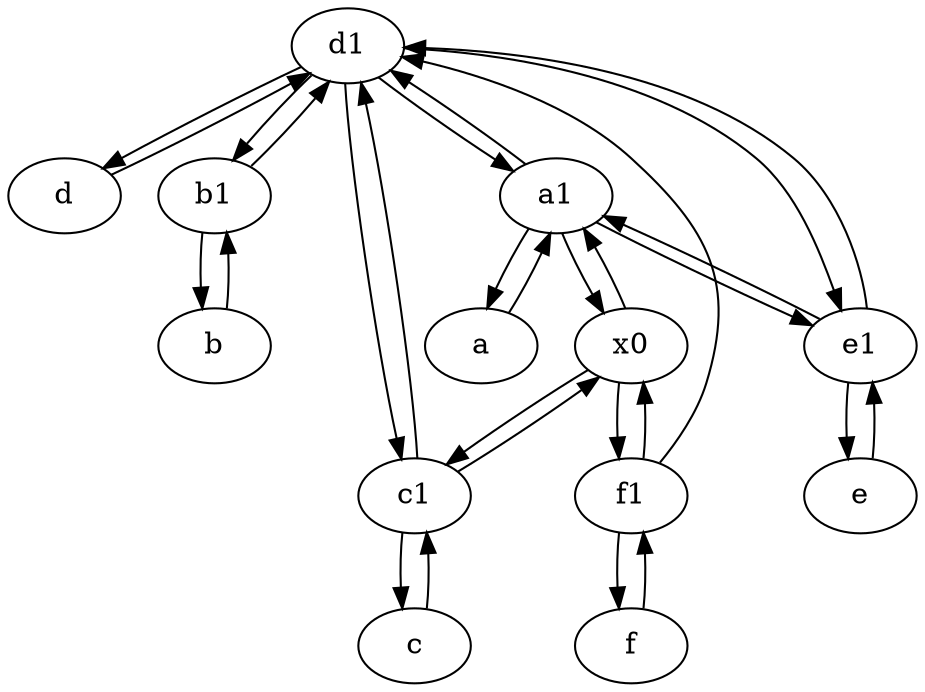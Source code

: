 digraph  {
	d1 [pos="25,30!"];
	f1;
	d [pos="20,30!"];
	x0;
	e [pos="30,50!"];
	c [pos="20,10!"];
	a [pos="40,10!"];
	b1 [pos="45,20!"];
	a1 [pos="40,15!"];
	e1 [pos="25,45!"];
	b [pos="50,20!"];
	f [pos="15,45!"];
	c1 [pos="30,15!"];
	a1 -> e1;
	e1 -> d1;
	c1 -> d1;
	e1 -> a1;
	x0 -> a1;
	d1 -> b1;
	a1 -> a;
	a -> a1;
	x0 -> f1;
	d -> d1;
	d1 -> d;
	d1 -> e1;
	d1 -> a1;
	e -> e1;
	e1 -> e;
	d1 -> c1;
	a1 -> d1;
	c -> c1;
	c1 -> c;
	b -> b1;
	f1 -> x0;
	c1 -> x0;
	a1 -> x0;
	x0 -> c1;
	f -> f1;
	f1 -> f;
	b1 -> d1;
	f1 -> d1;
	b1 -> b;

	}